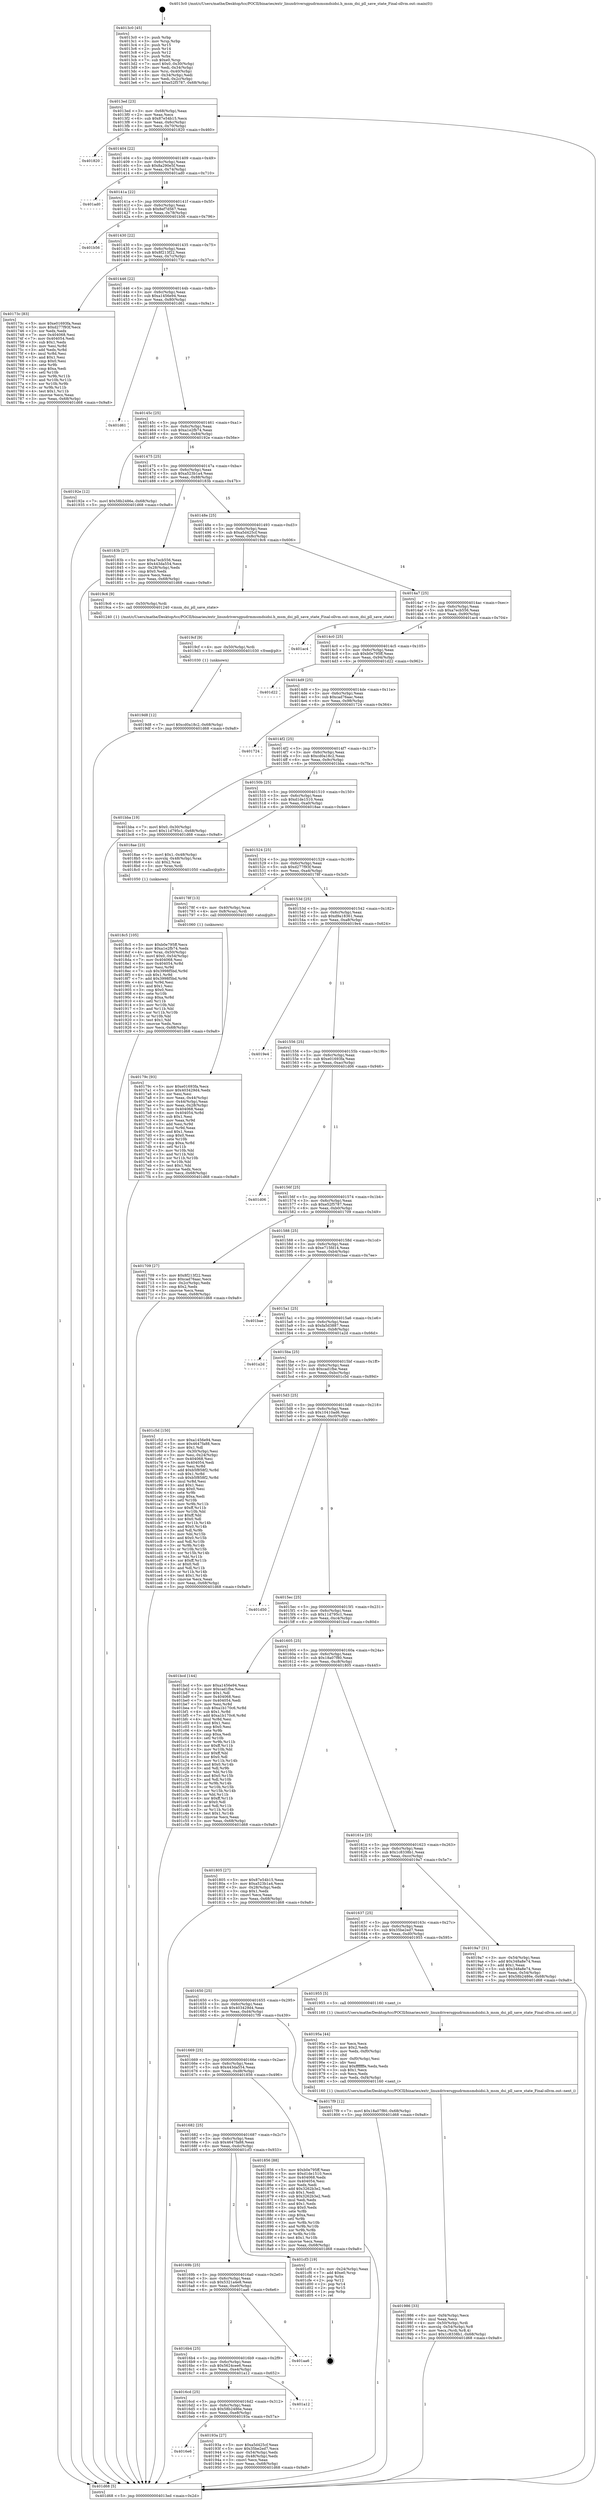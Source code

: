 digraph "0x4013c0" {
  label = "0x4013c0 (/mnt/c/Users/mathe/Desktop/tcc/POCII/binaries/extr_linuxdriversgpudrmmsmdsidsi.h_msm_dsi_pll_save_state_Final-ollvm.out::main(0))"
  labelloc = "t"
  node[shape=record]

  Entry [label="",width=0.3,height=0.3,shape=circle,fillcolor=black,style=filled]
  "0x4013ed" [label="{
     0x4013ed [23]\l
     | [instrs]\l
     &nbsp;&nbsp;0x4013ed \<+3\>: mov -0x68(%rbp),%eax\l
     &nbsp;&nbsp;0x4013f0 \<+2\>: mov %eax,%ecx\l
     &nbsp;&nbsp;0x4013f2 \<+6\>: sub $0x87e54b15,%ecx\l
     &nbsp;&nbsp;0x4013f8 \<+3\>: mov %eax,-0x6c(%rbp)\l
     &nbsp;&nbsp;0x4013fb \<+3\>: mov %ecx,-0x70(%rbp)\l
     &nbsp;&nbsp;0x4013fe \<+6\>: je 0000000000401820 \<main+0x460\>\l
  }"]
  "0x401820" [label="{
     0x401820\l
  }", style=dashed]
  "0x401404" [label="{
     0x401404 [22]\l
     | [instrs]\l
     &nbsp;&nbsp;0x401404 \<+5\>: jmp 0000000000401409 \<main+0x49\>\l
     &nbsp;&nbsp;0x401409 \<+3\>: mov -0x6c(%rbp),%eax\l
     &nbsp;&nbsp;0x40140c \<+5\>: sub $0x8a290e5f,%eax\l
     &nbsp;&nbsp;0x401411 \<+3\>: mov %eax,-0x74(%rbp)\l
     &nbsp;&nbsp;0x401414 \<+6\>: je 0000000000401ad0 \<main+0x710\>\l
  }"]
  Exit [label="",width=0.3,height=0.3,shape=circle,fillcolor=black,style=filled,peripheries=2]
  "0x401ad0" [label="{
     0x401ad0\l
  }", style=dashed]
  "0x40141a" [label="{
     0x40141a [22]\l
     | [instrs]\l
     &nbsp;&nbsp;0x40141a \<+5\>: jmp 000000000040141f \<main+0x5f\>\l
     &nbsp;&nbsp;0x40141f \<+3\>: mov -0x6c(%rbp),%eax\l
     &nbsp;&nbsp;0x401422 \<+5\>: sub $0x8ef7d567,%eax\l
     &nbsp;&nbsp;0x401427 \<+3\>: mov %eax,-0x78(%rbp)\l
     &nbsp;&nbsp;0x40142a \<+6\>: je 0000000000401b56 \<main+0x796\>\l
  }"]
  "0x4019d8" [label="{
     0x4019d8 [12]\l
     | [instrs]\l
     &nbsp;&nbsp;0x4019d8 \<+7\>: movl $0xcd0a18c2,-0x68(%rbp)\l
     &nbsp;&nbsp;0x4019df \<+5\>: jmp 0000000000401d68 \<main+0x9a8\>\l
  }"]
  "0x401b56" [label="{
     0x401b56\l
  }", style=dashed]
  "0x401430" [label="{
     0x401430 [22]\l
     | [instrs]\l
     &nbsp;&nbsp;0x401430 \<+5\>: jmp 0000000000401435 \<main+0x75\>\l
     &nbsp;&nbsp;0x401435 \<+3\>: mov -0x6c(%rbp),%eax\l
     &nbsp;&nbsp;0x401438 \<+5\>: sub $0x8f213f22,%eax\l
     &nbsp;&nbsp;0x40143d \<+3\>: mov %eax,-0x7c(%rbp)\l
     &nbsp;&nbsp;0x401440 \<+6\>: je 000000000040173c \<main+0x37c\>\l
  }"]
  "0x4019cf" [label="{
     0x4019cf [9]\l
     | [instrs]\l
     &nbsp;&nbsp;0x4019cf \<+4\>: mov -0x50(%rbp),%rdi\l
     &nbsp;&nbsp;0x4019d3 \<+5\>: call 0000000000401030 \<free@plt\>\l
     | [calls]\l
     &nbsp;&nbsp;0x401030 \{1\} (unknown)\l
  }"]
  "0x40173c" [label="{
     0x40173c [83]\l
     | [instrs]\l
     &nbsp;&nbsp;0x40173c \<+5\>: mov $0xe01693fa,%eax\l
     &nbsp;&nbsp;0x401741 \<+5\>: mov $0xd277f93f,%ecx\l
     &nbsp;&nbsp;0x401746 \<+2\>: xor %edx,%edx\l
     &nbsp;&nbsp;0x401748 \<+7\>: mov 0x404068,%esi\l
     &nbsp;&nbsp;0x40174f \<+7\>: mov 0x404054,%edi\l
     &nbsp;&nbsp;0x401756 \<+3\>: sub $0x1,%edx\l
     &nbsp;&nbsp;0x401759 \<+3\>: mov %esi,%r8d\l
     &nbsp;&nbsp;0x40175c \<+3\>: add %edx,%r8d\l
     &nbsp;&nbsp;0x40175f \<+4\>: imul %r8d,%esi\l
     &nbsp;&nbsp;0x401763 \<+3\>: and $0x1,%esi\l
     &nbsp;&nbsp;0x401766 \<+3\>: cmp $0x0,%esi\l
     &nbsp;&nbsp;0x401769 \<+4\>: sete %r9b\l
     &nbsp;&nbsp;0x40176d \<+3\>: cmp $0xa,%edi\l
     &nbsp;&nbsp;0x401770 \<+4\>: setl %r10b\l
     &nbsp;&nbsp;0x401774 \<+3\>: mov %r9b,%r11b\l
     &nbsp;&nbsp;0x401777 \<+3\>: and %r10b,%r11b\l
     &nbsp;&nbsp;0x40177a \<+3\>: xor %r10b,%r9b\l
     &nbsp;&nbsp;0x40177d \<+3\>: or %r9b,%r11b\l
     &nbsp;&nbsp;0x401780 \<+4\>: test $0x1,%r11b\l
     &nbsp;&nbsp;0x401784 \<+3\>: cmovne %ecx,%eax\l
     &nbsp;&nbsp;0x401787 \<+3\>: mov %eax,-0x68(%rbp)\l
     &nbsp;&nbsp;0x40178a \<+5\>: jmp 0000000000401d68 \<main+0x9a8\>\l
  }"]
  "0x401446" [label="{
     0x401446 [22]\l
     | [instrs]\l
     &nbsp;&nbsp;0x401446 \<+5\>: jmp 000000000040144b \<main+0x8b\>\l
     &nbsp;&nbsp;0x40144b \<+3\>: mov -0x6c(%rbp),%eax\l
     &nbsp;&nbsp;0x40144e \<+5\>: sub $0xa1456e94,%eax\l
     &nbsp;&nbsp;0x401453 \<+3\>: mov %eax,-0x80(%rbp)\l
     &nbsp;&nbsp;0x401456 \<+6\>: je 0000000000401d61 \<main+0x9a1\>\l
  }"]
  "0x401986" [label="{
     0x401986 [33]\l
     | [instrs]\l
     &nbsp;&nbsp;0x401986 \<+6\>: mov -0xf4(%rbp),%ecx\l
     &nbsp;&nbsp;0x40198c \<+3\>: imul %eax,%ecx\l
     &nbsp;&nbsp;0x40198f \<+4\>: mov -0x50(%rbp),%rdi\l
     &nbsp;&nbsp;0x401993 \<+4\>: movslq -0x54(%rbp),%r8\l
     &nbsp;&nbsp;0x401997 \<+4\>: mov %ecx,(%rdi,%r8,4)\l
     &nbsp;&nbsp;0x40199b \<+7\>: movl $0x1c8338b1,-0x68(%rbp)\l
     &nbsp;&nbsp;0x4019a2 \<+5\>: jmp 0000000000401d68 \<main+0x9a8\>\l
  }"]
  "0x401d61" [label="{
     0x401d61\l
  }", style=dashed]
  "0x40145c" [label="{
     0x40145c [25]\l
     | [instrs]\l
     &nbsp;&nbsp;0x40145c \<+5\>: jmp 0000000000401461 \<main+0xa1\>\l
     &nbsp;&nbsp;0x401461 \<+3\>: mov -0x6c(%rbp),%eax\l
     &nbsp;&nbsp;0x401464 \<+5\>: sub $0xa1e2fb74,%eax\l
     &nbsp;&nbsp;0x401469 \<+6\>: mov %eax,-0x84(%rbp)\l
     &nbsp;&nbsp;0x40146f \<+6\>: je 000000000040192e \<main+0x56e\>\l
  }"]
  "0x40195a" [label="{
     0x40195a [44]\l
     | [instrs]\l
     &nbsp;&nbsp;0x40195a \<+2\>: xor %ecx,%ecx\l
     &nbsp;&nbsp;0x40195c \<+5\>: mov $0x2,%edx\l
     &nbsp;&nbsp;0x401961 \<+6\>: mov %edx,-0xf0(%rbp)\l
     &nbsp;&nbsp;0x401967 \<+1\>: cltd\l
     &nbsp;&nbsp;0x401968 \<+6\>: mov -0xf0(%rbp),%esi\l
     &nbsp;&nbsp;0x40196e \<+2\>: idiv %esi\l
     &nbsp;&nbsp;0x401970 \<+6\>: imul $0xfffffffe,%edx,%edx\l
     &nbsp;&nbsp;0x401976 \<+3\>: sub $0x1,%ecx\l
     &nbsp;&nbsp;0x401979 \<+2\>: sub %ecx,%edx\l
     &nbsp;&nbsp;0x40197b \<+6\>: mov %edx,-0xf4(%rbp)\l
     &nbsp;&nbsp;0x401981 \<+5\>: call 0000000000401160 \<next_i\>\l
     | [calls]\l
     &nbsp;&nbsp;0x401160 \{1\} (/mnt/c/Users/mathe/Desktop/tcc/POCII/binaries/extr_linuxdriversgpudrmmsmdsidsi.h_msm_dsi_pll_save_state_Final-ollvm.out::next_i)\l
  }"]
  "0x40192e" [label="{
     0x40192e [12]\l
     | [instrs]\l
     &nbsp;&nbsp;0x40192e \<+7\>: movl $0x58b2486e,-0x68(%rbp)\l
     &nbsp;&nbsp;0x401935 \<+5\>: jmp 0000000000401d68 \<main+0x9a8\>\l
  }"]
  "0x401475" [label="{
     0x401475 [25]\l
     | [instrs]\l
     &nbsp;&nbsp;0x401475 \<+5\>: jmp 000000000040147a \<main+0xba\>\l
     &nbsp;&nbsp;0x40147a \<+3\>: mov -0x6c(%rbp),%eax\l
     &nbsp;&nbsp;0x40147d \<+5\>: sub $0xa523b1a4,%eax\l
     &nbsp;&nbsp;0x401482 \<+6\>: mov %eax,-0x88(%rbp)\l
     &nbsp;&nbsp;0x401488 \<+6\>: je 000000000040183b \<main+0x47b\>\l
  }"]
  "0x4016e6" [label="{
     0x4016e6\l
  }", style=dashed]
  "0x40183b" [label="{
     0x40183b [27]\l
     | [instrs]\l
     &nbsp;&nbsp;0x40183b \<+5\>: mov $0xa7ecb556,%eax\l
     &nbsp;&nbsp;0x401840 \<+5\>: mov $0x443da554,%ecx\l
     &nbsp;&nbsp;0x401845 \<+3\>: mov -0x28(%rbp),%edx\l
     &nbsp;&nbsp;0x401848 \<+3\>: cmp $0x0,%edx\l
     &nbsp;&nbsp;0x40184b \<+3\>: cmove %ecx,%eax\l
     &nbsp;&nbsp;0x40184e \<+3\>: mov %eax,-0x68(%rbp)\l
     &nbsp;&nbsp;0x401851 \<+5\>: jmp 0000000000401d68 \<main+0x9a8\>\l
  }"]
  "0x40148e" [label="{
     0x40148e [25]\l
     | [instrs]\l
     &nbsp;&nbsp;0x40148e \<+5\>: jmp 0000000000401493 \<main+0xd3\>\l
     &nbsp;&nbsp;0x401493 \<+3\>: mov -0x6c(%rbp),%eax\l
     &nbsp;&nbsp;0x401496 \<+5\>: sub $0xa5d425cf,%eax\l
     &nbsp;&nbsp;0x40149b \<+6\>: mov %eax,-0x8c(%rbp)\l
     &nbsp;&nbsp;0x4014a1 \<+6\>: je 00000000004019c6 \<main+0x606\>\l
  }"]
  "0x40193a" [label="{
     0x40193a [27]\l
     | [instrs]\l
     &nbsp;&nbsp;0x40193a \<+5\>: mov $0xa5d425cf,%eax\l
     &nbsp;&nbsp;0x40193f \<+5\>: mov $0x35be2ed7,%ecx\l
     &nbsp;&nbsp;0x401944 \<+3\>: mov -0x54(%rbp),%edx\l
     &nbsp;&nbsp;0x401947 \<+3\>: cmp -0x48(%rbp),%edx\l
     &nbsp;&nbsp;0x40194a \<+3\>: cmovl %ecx,%eax\l
     &nbsp;&nbsp;0x40194d \<+3\>: mov %eax,-0x68(%rbp)\l
     &nbsp;&nbsp;0x401950 \<+5\>: jmp 0000000000401d68 \<main+0x9a8\>\l
  }"]
  "0x4019c6" [label="{
     0x4019c6 [9]\l
     | [instrs]\l
     &nbsp;&nbsp;0x4019c6 \<+4\>: mov -0x50(%rbp),%rdi\l
     &nbsp;&nbsp;0x4019ca \<+5\>: call 0000000000401240 \<msm_dsi_pll_save_state\>\l
     | [calls]\l
     &nbsp;&nbsp;0x401240 \{1\} (/mnt/c/Users/mathe/Desktop/tcc/POCII/binaries/extr_linuxdriversgpudrmmsmdsidsi.h_msm_dsi_pll_save_state_Final-ollvm.out::msm_dsi_pll_save_state)\l
  }"]
  "0x4014a7" [label="{
     0x4014a7 [25]\l
     | [instrs]\l
     &nbsp;&nbsp;0x4014a7 \<+5\>: jmp 00000000004014ac \<main+0xec\>\l
     &nbsp;&nbsp;0x4014ac \<+3\>: mov -0x6c(%rbp),%eax\l
     &nbsp;&nbsp;0x4014af \<+5\>: sub $0xa7ecb556,%eax\l
     &nbsp;&nbsp;0x4014b4 \<+6\>: mov %eax,-0x90(%rbp)\l
     &nbsp;&nbsp;0x4014ba \<+6\>: je 0000000000401ac4 \<main+0x704\>\l
  }"]
  "0x4016cd" [label="{
     0x4016cd [25]\l
     | [instrs]\l
     &nbsp;&nbsp;0x4016cd \<+5\>: jmp 00000000004016d2 \<main+0x312\>\l
     &nbsp;&nbsp;0x4016d2 \<+3\>: mov -0x6c(%rbp),%eax\l
     &nbsp;&nbsp;0x4016d5 \<+5\>: sub $0x58b2486e,%eax\l
     &nbsp;&nbsp;0x4016da \<+6\>: mov %eax,-0xe8(%rbp)\l
     &nbsp;&nbsp;0x4016e0 \<+6\>: je 000000000040193a \<main+0x57a\>\l
  }"]
  "0x401ac4" [label="{
     0x401ac4\l
  }", style=dashed]
  "0x4014c0" [label="{
     0x4014c0 [25]\l
     | [instrs]\l
     &nbsp;&nbsp;0x4014c0 \<+5\>: jmp 00000000004014c5 \<main+0x105\>\l
     &nbsp;&nbsp;0x4014c5 \<+3\>: mov -0x6c(%rbp),%eax\l
     &nbsp;&nbsp;0x4014c8 \<+5\>: sub $0xb0e795ff,%eax\l
     &nbsp;&nbsp;0x4014cd \<+6\>: mov %eax,-0x94(%rbp)\l
     &nbsp;&nbsp;0x4014d3 \<+6\>: je 0000000000401d22 \<main+0x962\>\l
  }"]
  "0x401a12" [label="{
     0x401a12\l
  }", style=dashed]
  "0x401d22" [label="{
     0x401d22\l
  }", style=dashed]
  "0x4014d9" [label="{
     0x4014d9 [25]\l
     | [instrs]\l
     &nbsp;&nbsp;0x4014d9 \<+5\>: jmp 00000000004014de \<main+0x11e\>\l
     &nbsp;&nbsp;0x4014de \<+3\>: mov -0x6c(%rbp),%eax\l
     &nbsp;&nbsp;0x4014e1 \<+5\>: sub $0xcad76aac,%eax\l
     &nbsp;&nbsp;0x4014e6 \<+6\>: mov %eax,-0x98(%rbp)\l
     &nbsp;&nbsp;0x4014ec \<+6\>: je 0000000000401724 \<main+0x364\>\l
  }"]
  "0x4016b4" [label="{
     0x4016b4 [25]\l
     | [instrs]\l
     &nbsp;&nbsp;0x4016b4 \<+5\>: jmp 00000000004016b9 \<main+0x2f9\>\l
     &nbsp;&nbsp;0x4016b9 \<+3\>: mov -0x6c(%rbp),%eax\l
     &nbsp;&nbsp;0x4016bc \<+5\>: sub $0x5624cee6,%eax\l
     &nbsp;&nbsp;0x4016c1 \<+6\>: mov %eax,-0xe4(%rbp)\l
     &nbsp;&nbsp;0x4016c7 \<+6\>: je 0000000000401a12 \<main+0x652\>\l
  }"]
  "0x401724" [label="{
     0x401724\l
  }", style=dashed]
  "0x4014f2" [label="{
     0x4014f2 [25]\l
     | [instrs]\l
     &nbsp;&nbsp;0x4014f2 \<+5\>: jmp 00000000004014f7 \<main+0x137\>\l
     &nbsp;&nbsp;0x4014f7 \<+3\>: mov -0x6c(%rbp),%eax\l
     &nbsp;&nbsp;0x4014fa \<+5\>: sub $0xcd0a18c2,%eax\l
     &nbsp;&nbsp;0x4014ff \<+6\>: mov %eax,-0x9c(%rbp)\l
     &nbsp;&nbsp;0x401505 \<+6\>: je 0000000000401bba \<main+0x7fa\>\l
  }"]
  "0x401aa6" [label="{
     0x401aa6\l
  }", style=dashed]
  "0x401bba" [label="{
     0x401bba [19]\l
     | [instrs]\l
     &nbsp;&nbsp;0x401bba \<+7\>: movl $0x0,-0x30(%rbp)\l
     &nbsp;&nbsp;0x401bc1 \<+7\>: movl $0x11d795c1,-0x68(%rbp)\l
     &nbsp;&nbsp;0x401bc8 \<+5\>: jmp 0000000000401d68 \<main+0x9a8\>\l
  }"]
  "0x40150b" [label="{
     0x40150b [25]\l
     | [instrs]\l
     &nbsp;&nbsp;0x40150b \<+5\>: jmp 0000000000401510 \<main+0x150\>\l
     &nbsp;&nbsp;0x401510 \<+3\>: mov -0x6c(%rbp),%eax\l
     &nbsp;&nbsp;0x401513 \<+5\>: sub $0xd1de1510,%eax\l
     &nbsp;&nbsp;0x401518 \<+6\>: mov %eax,-0xa0(%rbp)\l
     &nbsp;&nbsp;0x40151e \<+6\>: je 00000000004018ae \<main+0x4ee\>\l
  }"]
  "0x40169b" [label="{
     0x40169b [25]\l
     | [instrs]\l
     &nbsp;&nbsp;0x40169b \<+5\>: jmp 00000000004016a0 \<main+0x2e0\>\l
     &nbsp;&nbsp;0x4016a0 \<+3\>: mov -0x6c(%rbp),%eax\l
     &nbsp;&nbsp;0x4016a3 \<+5\>: sub $0x5321a4e8,%eax\l
     &nbsp;&nbsp;0x4016a8 \<+6\>: mov %eax,-0xe0(%rbp)\l
     &nbsp;&nbsp;0x4016ae \<+6\>: je 0000000000401aa6 \<main+0x6e6\>\l
  }"]
  "0x4018ae" [label="{
     0x4018ae [23]\l
     | [instrs]\l
     &nbsp;&nbsp;0x4018ae \<+7\>: movl $0x1,-0x48(%rbp)\l
     &nbsp;&nbsp;0x4018b5 \<+4\>: movslq -0x48(%rbp),%rax\l
     &nbsp;&nbsp;0x4018b9 \<+4\>: shl $0x2,%rax\l
     &nbsp;&nbsp;0x4018bd \<+3\>: mov %rax,%rdi\l
     &nbsp;&nbsp;0x4018c0 \<+5\>: call 0000000000401050 \<malloc@plt\>\l
     | [calls]\l
     &nbsp;&nbsp;0x401050 \{1\} (unknown)\l
  }"]
  "0x401524" [label="{
     0x401524 [25]\l
     | [instrs]\l
     &nbsp;&nbsp;0x401524 \<+5\>: jmp 0000000000401529 \<main+0x169\>\l
     &nbsp;&nbsp;0x401529 \<+3\>: mov -0x6c(%rbp),%eax\l
     &nbsp;&nbsp;0x40152c \<+5\>: sub $0xd277f93f,%eax\l
     &nbsp;&nbsp;0x401531 \<+6\>: mov %eax,-0xa4(%rbp)\l
     &nbsp;&nbsp;0x401537 \<+6\>: je 000000000040178f \<main+0x3cf\>\l
  }"]
  "0x401cf3" [label="{
     0x401cf3 [19]\l
     | [instrs]\l
     &nbsp;&nbsp;0x401cf3 \<+3\>: mov -0x24(%rbp),%eax\l
     &nbsp;&nbsp;0x401cf6 \<+7\>: add $0xe0,%rsp\l
     &nbsp;&nbsp;0x401cfd \<+1\>: pop %rbx\l
     &nbsp;&nbsp;0x401cfe \<+2\>: pop %r12\l
     &nbsp;&nbsp;0x401d00 \<+2\>: pop %r14\l
     &nbsp;&nbsp;0x401d02 \<+2\>: pop %r15\l
     &nbsp;&nbsp;0x401d04 \<+1\>: pop %rbp\l
     &nbsp;&nbsp;0x401d05 \<+1\>: ret\l
  }"]
  "0x40178f" [label="{
     0x40178f [13]\l
     | [instrs]\l
     &nbsp;&nbsp;0x40178f \<+4\>: mov -0x40(%rbp),%rax\l
     &nbsp;&nbsp;0x401793 \<+4\>: mov 0x8(%rax),%rdi\l
     &nbsp;&nbsp;0x401797 \<+5\>: call 0000000000401060 \<atoi@plt\>\l
     | [calls]\l
     &nbsp;&nbsp;0x401060 \{1\} (unknown)\l
  }"]
  "0x40153d" [label="{
     0x40153d [25]\l
     | [instrs]\l
     &nbsp;&nbsp;0x40153d \<+5\>: jmp 0000000000401542 \<main+0x182\>\l
     &nbsp;&nbsp;0x401542 \<+3\>: mov -0x6c(%rbp),%eax\l
     &nbsp;&nbsp;0x401545 \<+5\>: sub $0xd9a18361,%eax\l
     &nbsp;&nbsp;0x40154a \<+6\>: mov %eax,-0xa8(%rbp)\l
     &nbsp;&nbsp;0x401550 \<+6\>: je 00000000004019e4 \<main+0x624\>\l
  }"]
  "0x4018c5" [label="{
     0x4018c5 [105]\l
     | [instrs]\l
     &nbsp;&nbsp;0x4018c5 \<+5\>: mov $0xb0e795ff,%ecx\l
     &nbsp;&nbsp;0x4018ca \<+5\>: mov $0xa1e2fb74,%edx\l
     &nbsp;&nbsp;0x4018cf \<+4\>: mov %rax,-0x50(%rbp)\l
     &nbsp;&nbsp;0x4018d3 \<+7\>: movl $0x0,-0x54(%rbp)\l
     &nbsp;&nbsp;0x4018da \<+7\>: mov 0x404068,%esi\l
     &nbsp;&nbsp;0x4018e1 \<+8\>: mov 0x404054,%r8d\l
     &nbsp;&nbsp;0x4018e9 \<+3\>: mov %esi,%r9d\l
     &nbsp;&nbsp;0x4018ec \<+7\>: sub $0x3998f5bd,%r9d\l
     &nbsp;&nbsp;0x4018f3 \<+4\>: sub $0x1,%r9d\l
     &nbsp;&nbsp;0x4018f7 \<+7\>: add $0x3998f5bd,%r9d\l
     &nbsp;&nbsp;0x4018fe \<+4\>: imul %r9d,%esi\l
     &nbsp;&nbsp;0x401902 \<+3\>: and $0x1,%esi\l
     &nbsp;&nbsp;0x401905 \<+3\>: cmp $0x0,%esi\l
     &nbsp;&nbsp;0x401908 \<+4\>: sete %r10b\l
     &nbsp;&nbsp;0x40190c \<+4\>: cmp $0xa,%r8d\l
     &nbsp;&nbsp;0x401910 \<+4\>: setl %r11b\l
     &nbsp;&nbsp;0x401914 \<+3\>: mov %r10b,%bl\l
     &nbsp;&nbsp;0x401917 \<+3\>: and %r11b,%bl\l
     &nbsp;&nbsp;0x40191a \<+3\>: xor %r11b,%r10b\l
     &nbsp;&nbsp;0x40191d \<+3\>: or %r10b,%bl\l
     &nbsp;&nbsp;0x401920 \<+3\>: test $0x1,%bl\l
     &nbsp;&nbsp;0x401923 \<+3\>: cmovne %edx,%ecx\l
     &nbsp;&nbsp;0x401926 \<+3\>: mov %ecx,-0x68(%rbp)\l
     &nbsp;&nbsp;0x401929 \<+5\>: jmp 0000000000401d68 \<main+0x9a8\>\l
  }"]
  "0x4019e4" [label="{
     0x4019e4\l
  }", style=dashed]
  "0x401556" [label="{
     0x401556 [25]\l
     | [instrs]\l
     &nbsp;&nbsp;0x401556 \<+5\>: jmp 000000000040155b \<main+0x19b\>\l
     &nbsp;&nbsp;0x40155b \<+3\>: mov -0x6c(%rbp),%eax\l
     &nbsp;&nbsp;0x40155e \<+5\>: sub $0xe01693fa,%eax\l
     &nbsp;&nbsp;0x401563 \<+6\>: mov %eax,-0xac(%rbp)\l
     &nbsp;&nbsp;0x401569 \<+6\>: je 0000000000401d06 \<main+0x946\>\l
  }"]
  "0x401682" [label="{
     0x401682 [25]\l
     | [instrs]\l
     &nbsp;&nbsp;0x401682 \<+5\>: jmp 0000000000401687 \<main+0x2c7\>\l
     &nbsp;&nbsp;0x401687 \<+3\>: mov -0x6c(%rbp),%eax\l
     &nbsp;&nbsp;0x40168a \<+5\>: sub $0x4647fa88,%eax\l
     &nbsp;&nbsp;0x40168f \<+6\>: mov %eax,-0xdc(%rbp)\l
     &nbsp;&nbsp;0x401695 \<+6\>: je 0000000000401cf3 \<main+0x933\>\l
  }"]
  "0x401d06" [label="{
     0x401d06\l
  }", style=dashed]
  "0x40156f" [label="{
     0x40156f [25]\l
     | [instrs]\l
     &nbsp;&nbsp;0x40156f \<+5\>: jmp 0000000000401574 \<main+0x1b4\>\l
     &nbsp;&nbsp;0x401574 \<+3\>: mov -0x6c(%rbp),%eax\l
     &nbsp;&nbsp;0x401577 \<+5\>: sub $0xe52f5787,%eax\l
     &nbsp;&nbsp;0x40157c \<+6\>: mov %eax,-0xb0(%rbp)\l
     &nbsp;&nbsp;0x401582 \<+6\>: je 0000000000401709 \<main+0x349\>\l
  }"]
  "0x401856" [label="{
     0x401856 [88]\l
     | [instrs]\l
     &nbsp;&nbsp;0x401856 \<+5\>: mov $0xb0e795ff,%eax\l
     &nbsp;&nbsp;0x40185b \<+5\>: mov $0xd1de1510,%ecx\l
     &nbsp;&nbsp;0x401860 \<+7\>: mov 0x404068,%edx\l
     &nbsp;&nbsp;0x401867 \<+7\>: mov 0x404054,%esi\l
     &nbsp;&nbsp;0x40186e \<+2\>: mov %edx,%edi\l
     &nbsp;&nbsp;0x401870 \<+6\>: add $0x3262b3e2,%edi\l
     &nbsp;&nbsp;0x401876 \<+3\>: sub $0x1,%edi\l
     &nbsp;&nbsp;0x401879 \<+6\>: sub $0x3262b3e2,%edi\l
     &nbsp;&nbsp;0x40187f \<+3\>: imul %edi,%edx\l
     &nbsp;&nbsp;0x401882 \<+3\>: and $0x1,%edx\l
     &nbsp;&nbsp;0x401885 \<+3\>: cmp $0x0,%edx\l
     &nbsp;&nbsp;0x401888 \<+4\>: sete %r8b\l
     &nbsp;&nbsp;0x40188c \<+3\>: cmp $0xa,%esi\l
     &nbsp;&nbsp;0x40188f \<+4\>: setl %r9b\l
     &nbsp;&nbsp;0x401893 \<+3\>: mov %r8b,%r10b\l
     &nbsp;&nbsp;0x401896 \<+3\>: and %r9b,%r10b\l
     &nbsp;&nbsp;0x401899 \<+3\>: xor %r9b,%r8b\l
     &nbsp;&nbsp;0x40189c \<+3\>: or %r8b,%r10b\l
     &nbsp;&nbsp;0x40189f \<+4\>: test $0x1,%r10b\l
     &nbsp;&nbsp;0x4018a3 \<+3\>: cmovne %ecx,%eax\l
     &nbsp;&nbsp;0x4018a6 \<+3\>: mov %eax,-0x68(%rbp)\l
     &nbsp;&nbsp;0x4018a9 \<+5\>: jmp 0000000000401d68 \<main+0x9a8\>\l
  }"]
  "0x401709" [label="{
     0x401709 [27]\l
     | [instrs]\l
     &nbsp;&nbsp;0x401709 \<+5\>: mov $0x8f213f22,%eax\l
     &nbsp;&nbsp;0x40170e \<+5\>: mov $0xcad76aac,%ecx\l
     &nbsp;&nbsp;0x401713 \<+3\>: mov -0x2c(%rbp),%edx\l
     &nbsp;&nbsp;0x401716 \<+3\>: cmp $0x2,%edx\l
     &nbsp;&nbsp;0x401719 \<+3\>: cmovne %ecx,%eax\l
     &nbsp;&nbsp;0x40171c \<+3\>: mov %eax,-0x68(%rbp)\l
     &nbsp;&nbsp;0x40171f \<+5\>: jmp 0000000000401d68 \<main+0x9a8\>\l
  }"]
  "0x401588" [label="{
     0x401588 [25]\l
     | [instrs]\l
     &nbsp;&nbsp;0x401588 \<+5\>: jmp 000000000040158d \<main+0x1cd\>\l
     &nbsp;&nbsp;0x40158d \<+3\>: mov -0x6c(%rbp),%eax\l
     &nbsp;&nbsp;0x401590 \<+5\>: sub $0xe715fd14,%eax\l
     &nbsp;&nbsp;0x401595 \<+6\>: mov %eax,-0xb4(%rbp)\l
     &nbsp;&nbsp;0x40159b \<+6\>: je 0000000000401bae \<main+0x7ee\>\l
  }"]
  "0x401d68" [label="{
     0x401d68 [5]\l
     | [instrs]\l
     &nbsp;&nbsp;0x401d68 \<+5\>: jmp 00000000004013ed \<main+0x2d\>\l
  }"]
  "0x4013c0" [label="{
     0x4013c0 [45]\l
     | [instrs]\l
     &nbsp;&nbsp;0x4013c0 \<+1\>: push %rbp\l
     &nbsp;&nbsp;0x4013c1 \<+3\>: mov %rsp,%rbp\l
     &nbsp;&nbsp;0x4013c4 \<+2\>: push %r15\l
     &nbsp;&nbsp;0x4013c6 \<+2\>: push %r14\l
     &nbsp;&nbsp;0x4013c8 \<+2\>: push %r12\l
     &nbsp;&nbsp;0x4013ca \<+1\>: push %rbx\l
     &nbsp;&nbsp;0x4013cb \<+7\>: sub $0xe0,%rsp\l
     &nbsp;&nbsp;0x4013d2 \<+7\>: movl $0x0,-0x30(%rbp)\l
     &nbsp;&nbsp;0x4013d9 \<+3\>: mov %edi,-0x34(%rbp)\l
     &nbsp;&nbsp;0x4013dc \<+4\>: mov %rsi,-0x40(%rbp)\l
     &nbsp;&nbsp;0x4013e0 \<+3\>: mov -0x34(%rbp),%edi\l
     &nbsp;&nbsp;0x4013e3 \<+3\>: mov %edi,-0x2c(%rbp)\l
     &nbsp;&nbsp;0x4013e6 \<+7\>: movl $0xe52f5787,-0x68(%rbp)\l
  }"]
  "0x40179c" [label="{
     0x40179c [93]\l
     | [instrs]\l
     &nbsp;&nbsp;0x40179c \<+5\>: mov $0xe01693fa,%ecx\l
     &nbsp;&nbsp;0x4017a1 \<+5\>: mov $0x403429d4,%edx\l
     &nbsp;&nbsp;0x4017a6 \<+2\>: xor %esi,%esi\l
     &nbsp;&nbsp;0x4017a8 \<+3\>: mov %eax,-0x44(%rbp)\l
     &nbsp;&nbsp;0x4017ab \<+3\>: mov -0x44(%rbp),%eax\l
     &nbsp;&nbsp;0x4017ae \<+3\>: mov %eax,-0x28(%rbp)\l
     &nbsp;&nbsp;0x4017b1 \<+7\>: mov 0x404068,%eax\l
     &nbsp;&nbsp;0x4017b8 \<+8\>: mov 0x404054,%r8d\l
     &nbsp;&nbsp;0x4017c0 \<+3\>: sub $0x1,%esi\l
     &nbsp;&nbsp;0x4017c3 \<+3\>: mov %eax,%r9d\l
     &nbsp;&nbsp;0x4017c6 \<+3\>: add %esi,%r9d\l
     &nbsp;&nbsp;0x4017c9 \<+4\>: imul %r9d,%eax\l
     &nbsp;&nbsp;0x4017cd \<+3\>: and $0x1,%eax\l
     &nbsp;&nbsp;0x4017d0 \<+3\>: cmp $0x0,%eax\l
     &nbsp;&nbsp;0x4017d3 \<+4\>: sete %r10b\l
     &nbsp;&nbsp;0x4017d7 \<+4\>: cmp $0xa,%r8d\l
     &nbsp;&nbsp;0x4017db \<+4\>: setl %r11b\l
     &nbsp;&nbsp;0x4017df \<+3\>: mov %r10b,%bl\l
     &nbsp;&nbsp;0x4017e2 \<+3\>: and %r11b,%bl\l
     &nbsp;&nbsp;0x4017e5 \<+3\>: xor %r11b,%r10b\l
     &nbsp;&nbsp;0x4017e8 \<+3\>: or %r10b,%bl\l
     &nbsp;&nbsp;0x4017eb \<+3\>: test $0x1,%bl\l
     &nbsp;&nbsp;0x4017ee \<+3\>: cmovne %edx,%ecx\l
     &nbsp;&nbsp;0x4017f1 \<+3\>: mov %ecx,-0x68(%rbp)\l
     &nbsp;&nbsp;0x4017f4 \<+5\>: jmp 0000000000401d68 \<main+0x9a8\>\l
  }"]
  "0x401669" [label="{
     0x401669 [25]\l
     | [instrs]\l
     &nbsp;&nbsp;0x401669 \<+5\>: jmp 000000000040166e \<main+0x2ae\>\l
     &nbsp;&nbsp;0x40166e \<+3\>: mov -0x6c(%rbp),%eax\l
     &nbsp;&nbsp;0x401671 \<+5\>: sub $0x443da554,%eax\l
     &nbsp;&nbsp;0x401676 \<+6\>: mov %eax,-0xd8(%rbp)\l
     &nbsp;&nbsp;0x40167c \<+6\>: je 0000000000401856 \<main+0x496\>\l
  }"]
  "0x401bae" [label="{
     0x401bae\l
  }", style=dashed]
  "0x4015a1" [label="{
     0x4015a1 [25]\l
     | [instrs]\l
     &nbsp;&nbsp;0x4015a1 \<+5\>: jmp 00000000004015a6 \<main+0x1e6\>\l
     &nbsp;&nbsp;0x4015a6 \<+3\>: mov -0x6c(%rbp),%eax\l
     &nbsp;&nbsp;0x4015a9 \<+5\>: sub $0xfa5d3887,%eax\l
     &nbsp;&nbsp;0x4015ae \<+6\>: mov %eax,-0xb8(%rbp)\l
     &nbsp;&nbsp;0x4015b4 \<+6\>: je 0000000000401a2d \<main+0x66d\>\l
  }"]
  "0x4017f9" [label="{
     0x4017f9 [12]\l
     | [instrs]\l
     &nbsp;&nbsp;0x4017f9 \<+7\>: movl $0x18a07f80,-0x68(%rbp)\l
     &nbsp;&nbsp;0x401800 \<+5\>: jmp 0000000000401d68 \<main+0x9a8\>\l
  }"]
  "0x401a2d" [label="{
     0x401a2d\l
  }", style=dashed]
  "0x4015ba" [label="{
     0x4015ba [25]\l
     | [instrs]\l
     &nbsp;&nbsp;0x4015ba \<+5\>: jmp 00000000004015bf \<main+0x1ff\>\l
     &nbsp;&nbsp;0x4015bf \<+3\>: mov -0x6c(%rbp),%eax\l
     &nbsp;&nbsp;0x4015c2 \<+5\>: sub $0xcad1fbe,%eax\l
     &nbsp;&nbsp;0x4015c7 \<+6\>: mov %eax,-0xbc(%rbp)\l
     &nbsp;&nbsp;0x4015cd \<+6\>: je 0000000000401c5d \<main+0x89d\>\l
  }"]
  "0x401650" [label="{
     0x401650 [25]\l
     | [instrs]\l
     &nbsp;&nbsp;0x401650 \<+5\>: jmp 0000000000401655 \<main+0x295\>\l
     &nbsp;&nbsp;0x401655 \<+3\>: mov -0x6c(%rbp),%eax\l
     &nbsp;&nbsp;0x401658 \<+5\>: sub $0x403429d4,%eax\l
     &nbsp;&nbsp;0x40165d \<+6\>: mov %eax,-0xd4(%rbp)\l
     &nbsp;&nbsp;0x401663 \<+6\>: je 00000000004017f9 \<main+0x439\>\l
  }"]
  "0x401c5d" [label="{
     0x401c5d [150]\l
     | [instrs]\l
     &nbsp;&nbsp;0x401c5d \<+5\>: mov $0xa1456e94,%eax\l
     &nbsp;&nbsp;0x401c62 \<+5\>: mov $0x4647fa88,%ecx\l
     &nbsp;&nbsp;0x401c67 \<+2\>: mov $0x1,%dl\l
     &nbsp;&nbsp;0x401c69 \<+3\>: mov -0x30(%rbp),%esi\l
     &nbsp;&nbsp;0x401c6c \<+3\>: mov %esi,-0x24(%rbp)\l
     &nbsp;&nbsp;0x401c6f \<+7\>: mov 0x404068,%esi\l
     &nbsp;&nbsp;0x401c76 \<+7\>: mov 0x404054,%edi\l
     &nbsp;&nbsp;0x401c7d \<+3\>: mov %esi,%r8d\l
     &nbsp;&nbsp;0x401c80 \<+7\>: add $0xb5f858f2,%r8d\l
     &nbsp;&nbsp;0x401c87 \<+4\>: sub $0x1,%r8d\l
     &nbsp;&nbsp;0x401c8b \<+7\>: sub $0xb5f858f2,%r8d\l
     &nbsp;&nbsp;0x401c92 \<+4\>: imul %r8d,%esi\l
     &nbsp;&nbsp;0x401c96 \<+3\>: and $0x1,%esi\l
     &nbsp;&nbsp;0x401c99 \<+3\>: cmp $0x0,%esi\l
     &nbsp;&nbsp;0x401c9c \<+4\>: sete %r9b\l
     &nbsp;&nbsp;0x401ca0 \<+3\>: cmp $0xa,%edi\l
     &nbsp;&nbsp;0x401ca3 \<+4\>: setl %r10b\l
     &nbsp;&nbsp;0x401ca7 \<+3\>: mov %r9b,%r11b\l
     &nbsp;&nbsp;0x401caa \<+4\>: xor $0xff,%r11b\l
     &nbsp;&nbsp;0x401cae \<+3\>: mov %r10b,%bl\l
     &nbsp;&nbsp;0x401cb1 \<+3\>: xor $0xff,%bl\l
     &nbsp;&nbsp;0x401cb4 \<+3\>: xor $0x0,%dl\l
     &nbsp;&nbsp;0x401cb7 \<+3\>: mov %r11b,%r14b\l
     &nbsp;&nbsp;0x401cba \<+4\>: and $0x0,%r14b\l
     &nbsp;&nbsp;0x401cbe \<+3\>: and %dl,%r9b\l
     &nbsp;&nbsp;0x401cc1 \<+3\>: mov %bl,%r15b\l
     &nbsp;&nbsp;0x401cc4 \<+4\>: and $0x0,%r15b\l
     &nbsp;&nbsp;0x401cc8 \<+3\>: and %dl,%r10b\l
     &nbsp;&nbsp;0x401ccb \<+3\>: or %r9b,%r14b\l
     &nbsp;&nbsp;0x401cce \<+3\>: or %r10b,%r15b\l
     &nbsp;&nbsp;0x401cd1 \<+3\>: xor %r15b,%r14b\l
     &nbsp;&nbsp;0x401cd4 \<+3\>: or %bl,%r11b\l
     &nbsp;&nbsp;0x401cd7 \<+4\>: xor $0xff,%r11b\l
     &nbsp;&nbsp;0x401cdb \<+3\>: or $0x0,%dl\l
     &nbsp;&nbsp;0x401cde \<+3\>: and %dl,%r11b\l
     &nbsp;&nbsp;0x401ce1 \<+3\>: or %r11b,%r14b\l
     &nbsp;&nbsp;0x401ce4 \<+4\>: test $0x1,%r14b\l
     &nbsp;&nbsp;0x401ce8 \<+3\>: cmovne %ecx,%eax\l
     &nbsp;&nbsp;0x401ceb \<+3\>: mov %eax,-0x68(%rbp)\l
     &nbsp;&nbsp;0x401cee \<+5\>: jmp 0000000000401d68 \<main+0x9a8\>\l
  }"]
  "0x4015d3" [label="{
     0x4015d3 [25]\l
     | [instrs]\l
     &nbsp;&nbsp;0x4015d3 \<+5\>: jmp 00000000004015d8 \<main+0x218\>\l
     &nbsp;&nbsp;0x4015d8 \<+3\>: mov -0x6c(%rbp),%eax\l
     &nbsp;&nbsp;0x4015db \<+5\>: sub $0x10410ad6,%eax\l
     &nbsp;&nbsp;0x4015e0 \<+6\>: mov %eax,-0xc0(%rbp)\l
     &nbsp;&nbsp;0x4015e6 \<+6\>: je 0000000000401d50 \<main+0x990\>\l
  }"]
  "0x401955" [label="{
     0x401955 [5]\l
     | [instrs]\l
     &nbsp;&nbsp;0x401955 \<+5\>: call 0000000000401160 \<next_i\>\l
     | [calls]\l
     &nbsp;&nbsp;0x401160 \{1\} (/mnt/c/Users/mathe/Desktop/tcc/POCII/binaries/extr_linuxdriversgpudrmmsmdsidsi.h_msm_dsi_pll_save_state_Final-ollvm.out::next_i)\l
  }"]
  "0x401d50" [label="{
     0x401d50\l
  }", style=dashed]
  "0x4015ec" [label="{
     0x4015ec [25]\l
     | [instrs]\l
     &nbsp;&nbsp;0x4015ec \<+5\>: jmp 00000000004015f1 \<main+0x231\>\l
     &nbsp;&nbsp;0x4015f1 \<+3\>: mov -0x6c(%rbp),%eax\l
     &nbsp;&nbsp;0x4015f4 \<+5\>: sub $0x11d795c1,%eax\l
     &nbsp;&nbsp;0x4015f9 \<+6\>: mov %eax,-0xc4(%rbp)\l
     &nbsp;&nbsp;0x4015ff \<+6\>: je 0000000000401bcd \<main+0x80d\>\l
  }"]
  "0x401637" [label="{
     0x401637 [25]\l
     | [instrs]\l
     &nbsp;&nbsp;0x401637 \<+5\>: jmp 000000000040163c \<main+0x27c\>\l
     &nbsp;&nbsp;0x40163c \<+3\>: mov -0x6c(%rbp),%eax\l
     &nbsp;&nbsp;0x40163f \<+5\>: sub $0x35be2ed7,%eax\l
     &nbsp;&nbsp;0x401644 \<+6\>: mov %eax,-0xd0(%rbp)\l
     &nbsp;&nbsp;0x40164a \<+6\>: je 0000000000401955 \<main+0x595\>\l
  }"]
  "0x401bcd" [label="{
     0x401bcd [144]\l
     | [instrs]\l
     &nbsp;&nbsp;0x401bcd \<+5\>: mov $0xa1456e94,%eax\l
     &nbsp;&nbsp;0x401bd2 \<+5\>: mov $0xcad1fbe,%ecx\l
     &nbsp;&nbsp;0x401bd7 \<+2\>: mov $0x1,%dl\l
     &nbsp;&nbsp;0x401bd9 \<+7\>: mov 0x404068,%esi\l
     &nbsp;&nbsp;0x401be0 \<+7\>: mov 0x404054,%edi\l
     &nbsp;&nbsp;0x401be7 \<+3\>: mov %esi,%r8d\l
     &nbsp;&nbsp;0x401bea \<+7\>: sub $0xa1b170c6,%r8d\l
     &nbsp;&nbsp;0x401bf1 \<+4\>: sub $0x1,%r8d\l
     &nbsp;&nbsp;0x401bf5 \<+7\>: add $0xa1b170c6,%r8d\l
     &nbsp;&nbsp;0x401bfc \<+4\>: imul %r8d,%esi\l
     &nbsp;&nbsp;0x401c00 \<+3\>: and $0x1,%esi\l
     &nbsp;&nbsp;0x401c03 \<+3\>: cmp $0x0,%esi\l
     &nbsp;&nbsp;0x401c06 \<+4\>: sete %r9b\l
     &nbsp;&nbsp;0x401c0a \<+3\>: cmp $0xa,%edi\l
     &nbsp;&nbsp;0x401c0d \<+4\>: setl %r10b\l
     &nbsp;&nbsp;0x401c11 \<+3\>: mov %r9b,%r11b\l
     &nbsp;&nbsp;0x401c14 \<+4\>: xor $0xff,%r11b\l
     &nbsp;&nbsp;0x401c18 \<+3\>: mov %r10b,%bl\l
     &nbsp;&nbsp;0x401c1b \<+3\>: xor $0xff,%bl\l
     &nbsp;&nbsp;0x401c1e \<+3\>: xor $0x0,%dl\l
     &nbsp;&nbsp;0x401c21 \<+3\>: mov %r11b,%r14b\l
     &nbsp;&nbsp;0x401c24 \<+4\>: and $0x0,%r14b\l
     &nbsp;&nbsp;0x401c28 \<+3\>: and %dl,%r9b\l
     &nbsp;&nbsp;0x401c2b \<+3\>: mov %bl,%r15b\l
     &nbsp;&nbsp;0x401c2e \<+4\>: and $0x0,%r15b\l
     &nbsp;&nbsp;0x401c32 \<+3\>: and %dl,%r10b\l
     &nbsp;&nbsp;0x401c35 \<+3\>: or %r9b,%r14b\l
     &nbsp;&nbsp;0x401c38 \<+3\>: or %r10b,%r15b\l
     &nbsp;&nbsp;0x401c3b \<+3\>: xor %r15b,%r14b\l
     &nbsp;&nbsp;0x401c3e \<+3\>: or %bl,%r11b\l
     &nbsp;&nbsp;0x401c41 \<+4\>: xor $0xff,%r11b\l
     &nbsp;&nbsp;0x401c45 \<+3\>: or $0x0,%dl\l
     &nbsp;&nbsp;0x401c48 \<+3\>: and %dl,%r11b\l
     &nbsp;&nbsp;0x401c4b \<+3\>: or %r11b,%r14b\l
     &nbsp;&nbsp;0x401c4e \<+4\>: test $0x1,%r14b\l
     &nbsp;&nbsp;0x401c52 \<+3\>: cmovne %ecx,%eax\l
     &nbsp;&nbsp;0x401c55 \<+3\>: mov %eax,-0x68(%rbp)\l
     &nbsp;&nbsp;0x401c58 \<+5\>: jmp 0000000000401d68 \<main+0x9a8\>\l
  }"]
  "0x401605" [label="{
     0x401605 [25]\l
     | [instrs]\l
     &nbsp;&nbsp;0x401605 \<+5\>: jmp 000000000040160a \<main+0x24a\>\l
     &nbsp;&nbsp;0x40160a \<+3\>: mov -0x6c(%rbp),%eax\l
     &nbsp;&nbsp;0x40160d \<+5\>: sub $0x18a07f80,%eax\l
     &nbsp;&nbsp;0x401612 \<+6\>: mov %eax,-0xc8(%rbp)\l
     &nbsp;&nbsp;0x401618 \<+6\>: je 0000000000401805 \<main+0x445\>\l
  }"]
  "0x4019a7" [label="{
     0x4019a7 [31]\l
     | [instrs]\l
     &nbsp;&nbsp;0x4019a7 \<+3\>: mov -0x54(%rbp),%eax\l
     &nbsp;&nbsp;0x4019aa \<+5\>: add $0x348a8e74,%eax\l
     &nbsp;&nbsp;0x4019af \<+3\>: add $0x1,%eax\l
     &nbsp;&nbsp;0x4019b2 \<+5\>: sub $0x348a8e74,%eax\l
     &nbsp;&nbsp;0x4019b7 \<+3\>: mov %eax,-0x54(%rbp)\l
     &nbsp;&nbsp;0x4019ba \<+7\>: movl $0x58b2486e,-0x68(%rbp)\l
     &nbsp;&nbsp;0x4019c1 \<+5\>: jmp 0000000000401d68 \<main+0x9a8\>\l
  }"]
  "0x401805" [label="{
     0x401805 [27]\l
     | [instrs]\l
     &nbsp;&nbsp;0x401805 \<+5\>: mov $0x87e54b15,%eax\l
     &nbsp;&nbsp;0x40180a \<+5\>: mov $0xa523b1a4,%ecx\l
     &nbsp;&nbsp;0x40180f \<+3\>: mov -0x28(%rbp),%edx\l
     &nbsp;&nbsp;0x401812 \<+3\>: cmp $0x1,%edx\l
     &nbsp;&nbsp;0x401815 \<+3\>: cmovl %ecx,%eax\l
     &nbsp;&nbsp;0x401818 \<+3\>: mov %eax,-0x68(%rbp)\l
     &nbsp;&nbsp;0x40181b \<+5\>: jmp 0000000000401d68 \<main+0x9a8\>\l
  }"]
  "0x40161e" [label="{
     0x40161e [25]\l
     | [instrs]\l
     &nbsp;&nbsp;0x40161e \<+5\>: jmp 0000000000401623 \<main+0x263\>\l
     &nbsp;&nbsp;0x401623 \<+3\>: mov -0x6c(%rbp),%eax\l
     &nbsp;&nbsp;0x401626 \<+5\>: sub $0x1c8338b1,%eax\l
     &nbsp;&nbsp;0x40162b \<+6\>: mov %eax,-0xcc(%rbp)\l
     &nbsp;&nbsp;0x401631 \<+6\>: je 00000000004019a7 \<main+0x5e7\>\l
  }"]
  Entry -> "0x4013c0" [label=" 1"]
  "0x4013ed" -> "0x401820" [label=" 0"]
  "0x4013ed" -> "0x401404" [label=" 18"]
  "0x401cf3" -> Exit [label=" 1"]
  "0x401404" -> "0x401ad0" [label=" 0"]
  "0x401404" -> "0x40141a" [label=" 18"]
  "0x401c5d" -> "0x401d68" [label=" 1"]
  "0x40141a" -> "0x401b56" [label=" 0"]
  "0x40141a" -> "0x401430" [label=" 18"]
  "0x401bcd" -> "0x401d68" [label=" 1"]
  "0x401430" -> "0x40173c" [label=" 1"]
  "0x401430" -> "0x401446" [label=" 17"]
  "0x401bba" -> "0x401d68" [label=" 1"]
  "0x401446" -> "0x401d61" [label=" 0"]
  "0x401446" -> "0x40145c" [label=" 17"]
  "0x4019d8" -> "0x401d68" [label=" 1"]
  "0x40145c" -> "0x40192e" [label=" 1"]
  "0x40145c" -> "0x401475" [label=" 16"]
  "0x4019cf" -> "0x4019d8" [label=" 1"]
  "0x401475" -> "0x40183b" [label=" 1"]
  "0x401475" -> "0x40148e" [label=" 15"]
  "0x4019c6" -> "0x4019cf" [label=" 1"]
  "0x40148e" -> "0x4019c6" [label=" 1"]
  "0x40148e" -> "0x4014a7" [label=" 14"]
  "0x4019a7" -> "0x401d68" [label=" 1"]
  "0x4014a7" -> "0x401ac4" [label=" 0"]
  "0x4014a7" -> "0x4014c0" [label=" 14"]
  "0x40195a" -> "0x401986" [label=" 1"]
  "0x4014c0" -> "0x401d22" [label=" 0"]
  "0x4014c0" -> "0x4014d9" [label=" 14"]
  "0x401955" -> "0x40195a" [label=" 1"]
  "0x4014d9" -> "0x401724" [label=" 0"]
  "0x4014d9" -> "0x4014f2" [label=" 14"]
  "0x4016cd" -> "0x4016e6" [label=" 0"]
  "0x4014f2" -> "0x401bba" [label=" 1"]
  "0x4014f2" -> "0x40150b" [label=" 13"]
  "0x4016cd" -> "0x40193a" [label=" 2"]
  "0x40150b" -> "0x4018ae" [label=" 1"]
  "0x40150b" -> "0x401524" [label=" 12"]
  "0x4016b4" -> "0x4016cd" [label=" 2"]
  "0x401524" -> "0x40178f" [label=" 1"]
  "0x401524" -> "0x40153d" [label=" 11"]
  "0x4016b4" -> "0x401a12" [label=" 0"]
  "0x40153d" -> "0x4019e4" [label=" 0"]
  "0x40153d" -> "0x401556" [label=" 11"]
  "0x40169b" -> "0x4016b4" [label=" 2"]
  "0x401556" -> "0x401d06" [label=" 0"]
  "0x401556" -> "0x40156f" [label=" 11"]
  "0x40169b" -> "0x401aa6" [label=" 0"]
  "0x40156f" -> "0x401709" [label=" 1"]
  "0x40156f" -> "0x401588" [label=" 10"]
  "0x401709" -> "0x401d68" [label=" 1"]
  "0x4013c0" -> "0x4013ed" [label=" 1"]
  "0x401d68" -> "0x4013ed" [label=" 17"]
  "0x40173c" -> "0x401d68" [label=" 1"]
  "0x40178f" -> "0x40179c" [label=" 1"]
  "0x40179c" -> "0x401d68" [label=" 1"]
  "0x401986" -> "0x401d68" [label=" 1"]
  "0x401588" -> "0x401bae" [label=" 0"]
  "0x401588" -> "0x4015a1" [label=" 10"]
  "0x401682" -> "0x401cf3" [label=" 1"]
  "0x4015a1" -> "0x401a2d" [label=" 0"]
  "0x4015a1" -> "0x4015ba" [label=" 10"]
  "0x40193a" -> "0x401d68" [label=" 2"]
  "0x4015ba" -> "0x401c5d" [label=" 1"]
  "0x4015ba" -> "0x4015d3" [label=" 9"]
  "0x4018c5" -> "0x401d68" [label=" 1"]
  "0x4015d3" -> "0x401d50" [label=" 0"]
  "0x4015d3" -> "0x4015ec" [label=" 9"]
  "0x4018ae" -> "0x4018c5" [label=" 1"]
  "0x4015ec" -> "0x401bcd" [label=" 1"]
  "0x4015ec" -> "0x401605" [label=" 8"]
  "0x401669" -> "0x401682" [label=" 3"]
  "0x401605" -> "0x401805" [label=" 1"]
  "0x401605" -> "0x40161e" [label=" 7"]
  "0x401669" -> "0x401856" [label=" 1"]
  "0x40161e" -> "0x4019a7" [label=" 1"]
  "0x40161e" -> "0x401637" [label=" 6"]
  "0x401856" -> "0x401d68" [label=" 1"]
  "0x401637" -> "0x401955" [label=" 1"]
  "0x401637" -> "0x401650" [label=" 5"]
  "0x40192e" -> "0x401d68" [label=" 1"]
  "0x401650" -> "0x4017f9" [label=" 1"]
  "0x401650" -> "0x401669" [label=" 4"]
  "0x4017f9" -> "0x401d68" [label=" 1"]
  "0x401805" -> "0x401d68" [label=" 1"]
  "0x40183b" -> "0x401d68" [label=" 1"]
  "0x401682" -> "0x40169b" [label=" 2"]
}
